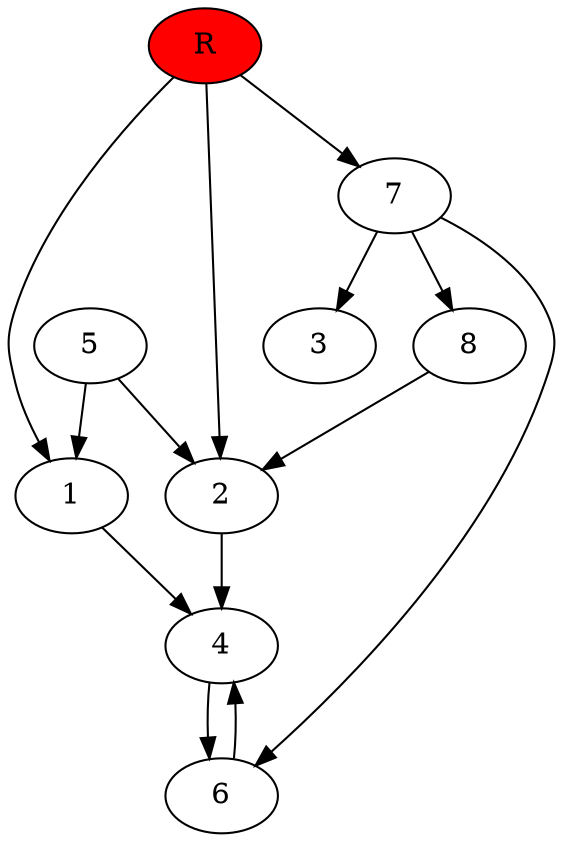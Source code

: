 digraph prb9423 {
	1
	2
	3
	4
	5
	6
	7
	8
	R [fillcolor="#ff0000" style=filled]
	1 -> 4
	2 -> 4
	4 -> 6
	5 -> 1
	5 -> 2
	6 -> 4
	7 -> 3
	7 -> 6
	7 -> 8
	8 -> 2
	R -> 1
	R -> 2
	R -> 7
}
